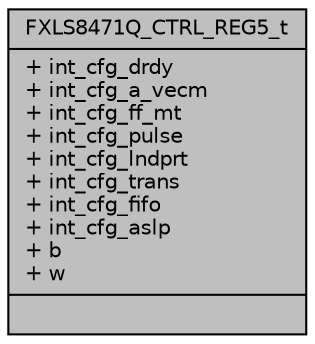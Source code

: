 digraph "FXLS8471Q_CTRL_REG5_t"
{
  edge [fontname="Helvetica",fontsize="10",labelfontname="Helvetica",labelfontsize="10"];
  node [fontname="Helvetica",fontsize="10",shape=record];
  Node1 [label="{FXLS8471Q_CTRL_REG5_t\n|+ int_cfg_drdy\l+ int_cfg_a_vecm\l+ int_cfg_ff_mt\l+ int_cfg_pulse\l+ int_cfg_lndprt\l+ int_cfg_trans\l+ int_cfg_fifo\l+ int_cfg_aslp\l+ b\l+ w\l|}",height=0.2,width=0.4,color="black", fillcolor="grey75", style="filled", fontcolor="black"];
}
